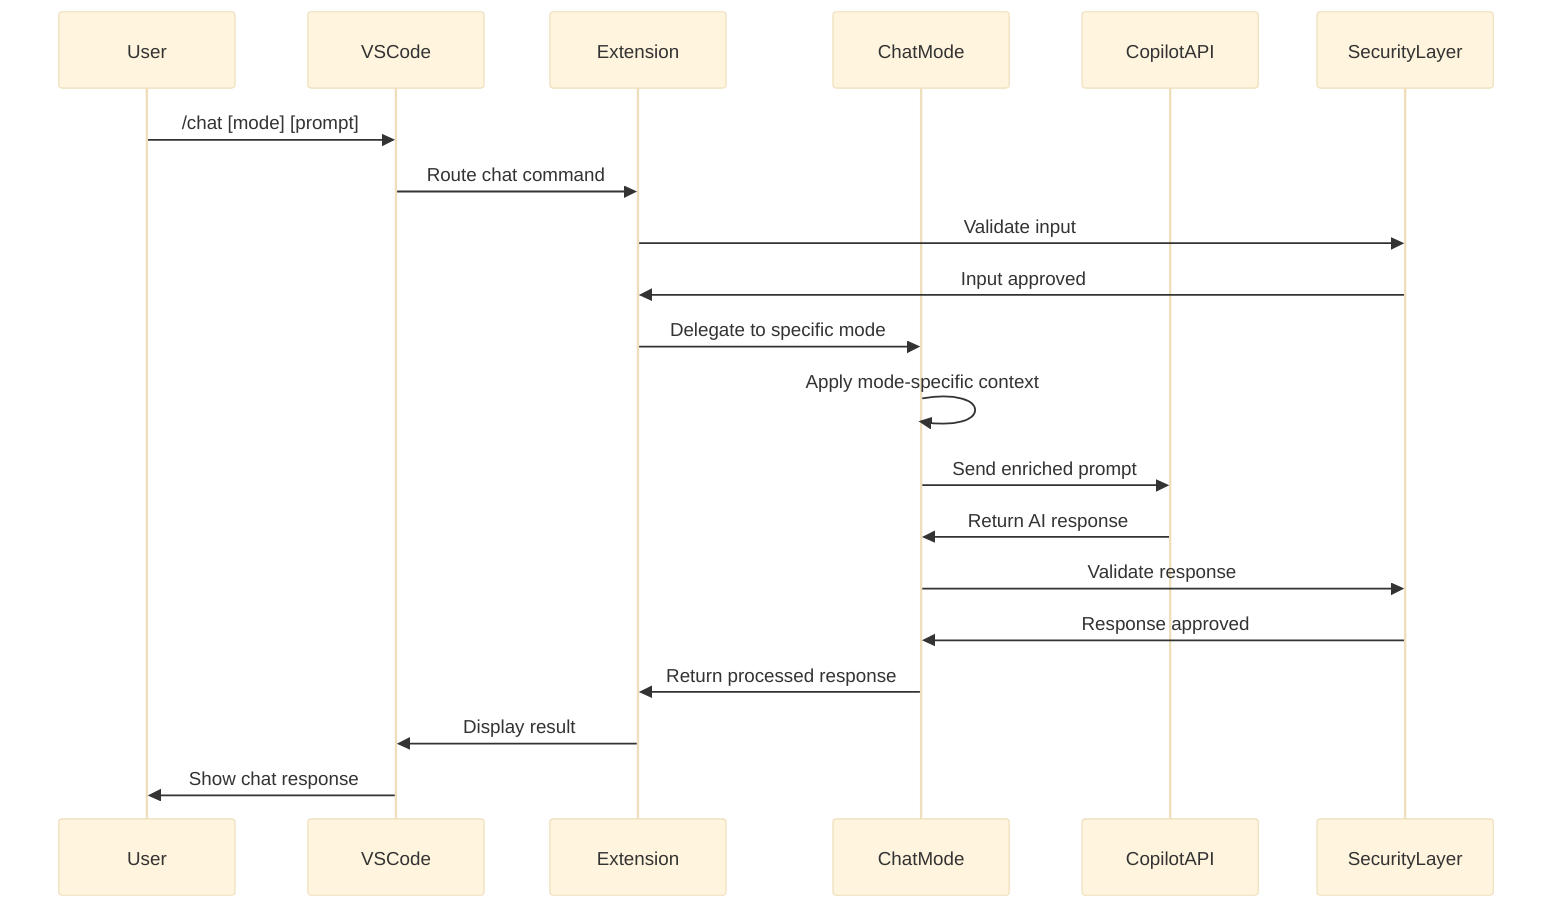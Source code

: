 ---
config:
  theme: base
  accessibility:
    enabled: true
    ariaDescribedBy: "data-flow-sequence-desc"
    ariaLabelledBy: "data-flow-sequence-title"
---

%%{init: {"accessibility": {"enabled": true, "ariaDescribedBy": "data-flow-sequence-desc", "ariaLabelledBy": "data-flow-sequence-title", "ariaDescription": "Sequence diagram showing the data flow when a user executes a chat command, starting with user input in VS Code, routing through the extension, security validation, chat mode processing, Copilot API interaction, and response delivery back to the user"}}}%%

sequenceDiagram
    participant User
    participant VSCode
    participant Extension
    participant ChatMode
    participant CopilotAPI
    participant SecurityLayer

    User->>VSCode: /chat [mode] [prompt]
    VSCode->>Extension: Route chat command
    Extension->>SecurityLayer: Validate input
    SecurityLayer->>Extension: Input approved
    Extension->>ChatMode: Delegate to specific mode
    ChatMode->>ChatMode: Apply mode-specific context
    ChatMode->>CopilotAPI: Send enriched prompt
    CopilotAPI->>ChatMode: Return AI response
    ChatMode->>SecurityLayer: Validate response
    SecurityLayer->>ChatMode: Response approved
    ChatMode->>Extension: Return processed response
    Extension->>VSCode: Display result
    VSCode->>User: Show chat response